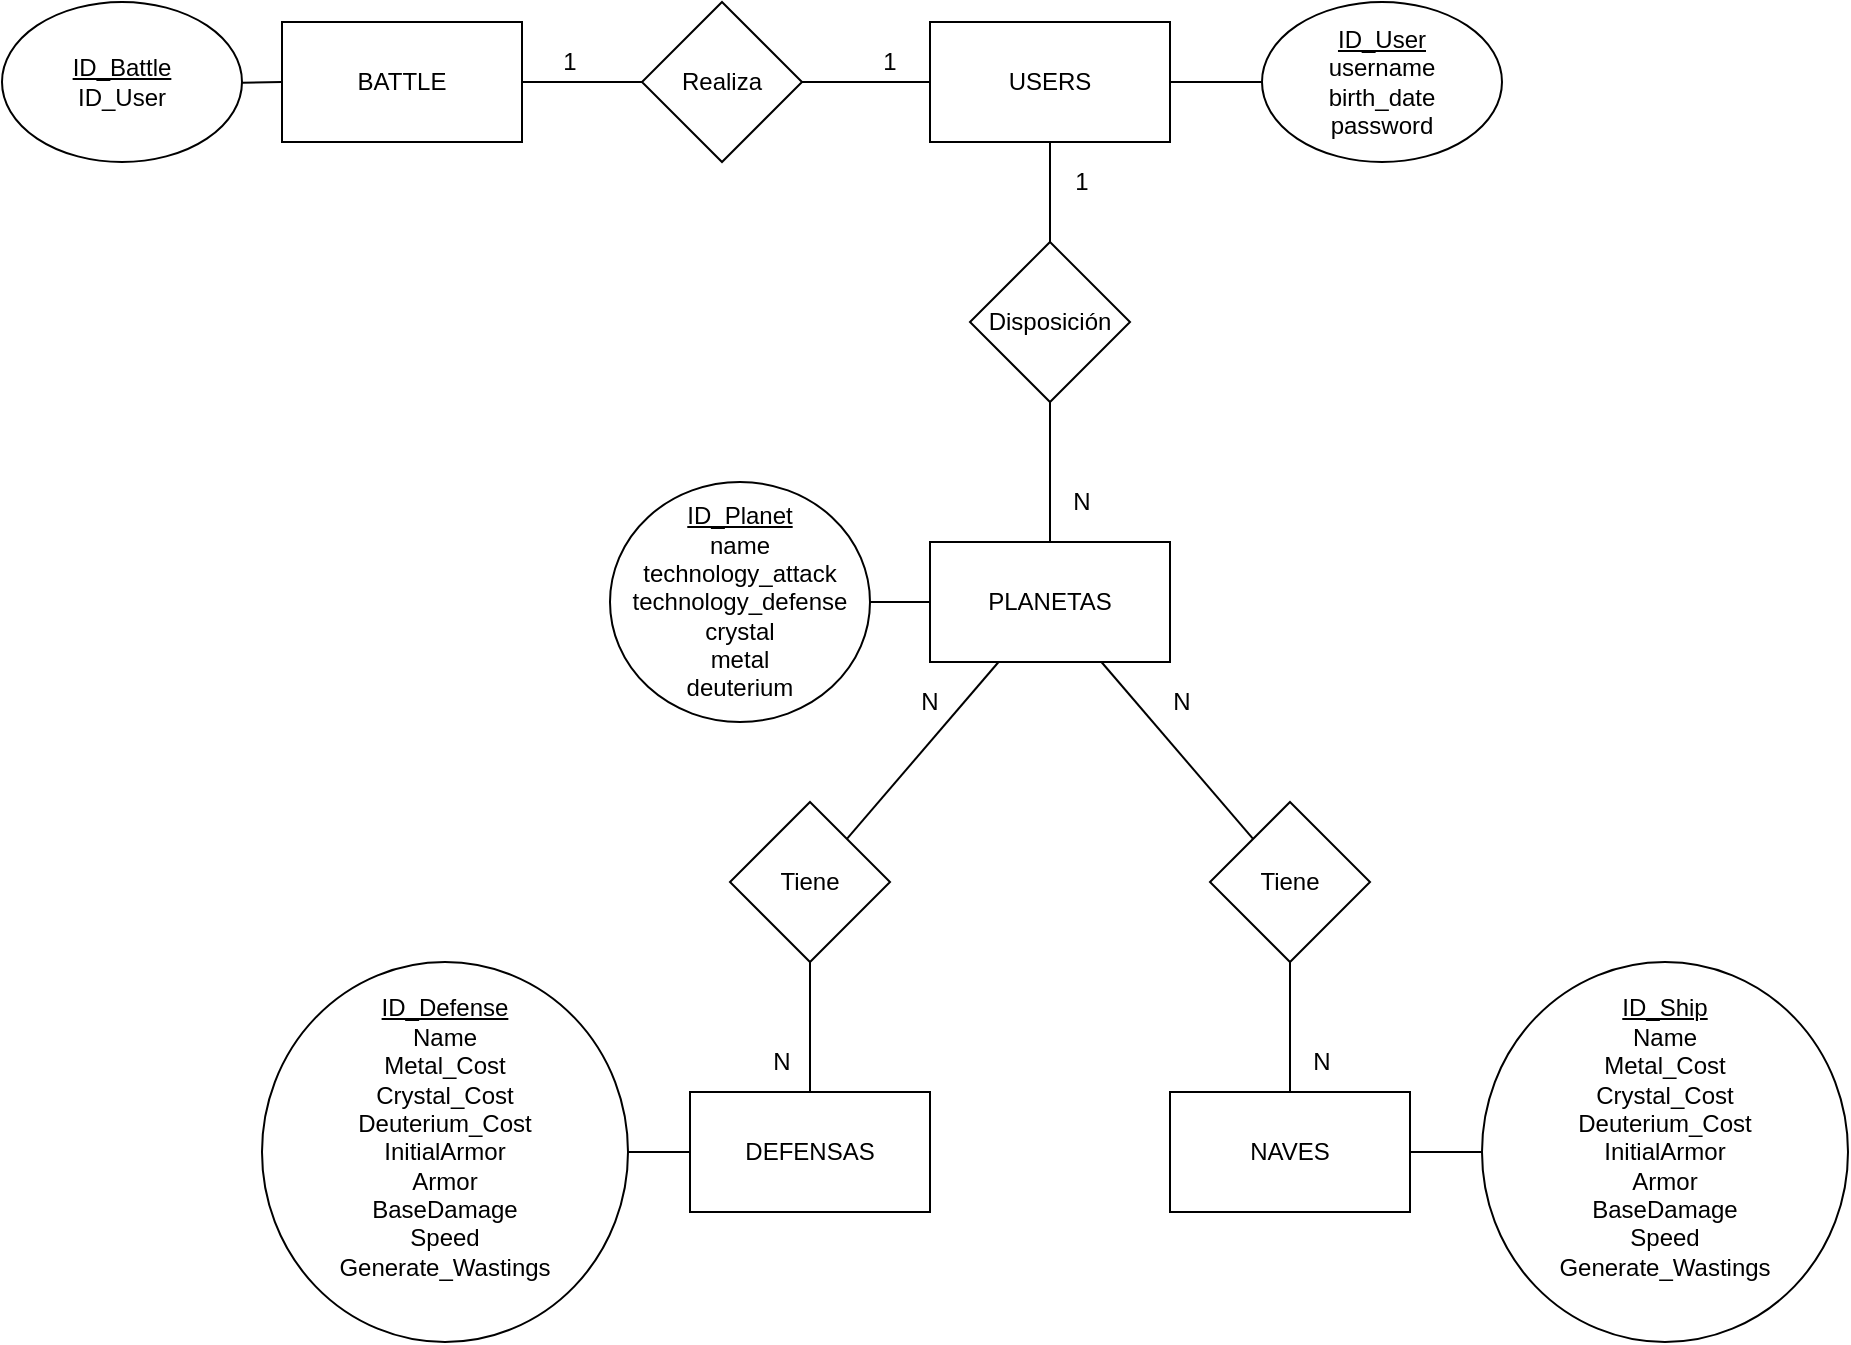<mxfile version="17.4.6" type="device"><diagram id="QHqQn5XAqbMx0_9g06Hm" name="Page-1"><mxGraphModel dx="2218" dy="719" grid="1" gridSize="10" guides="1" tooltips="1" connect="1" arrows="1" fold="1" page="1" pageScale="1" pageWidth="827" pageHeight="1169" math="0" shadow="0"><root><mxCell id="0"/><mxCell id="1" parent="0"/><mxCell id="AQX8x9Z3f-8_Bt1c6IX3-1" value="DEFENSAS" style="rounded=0;whiteSpace=wrap;html=1;" vertex="1" parent="1"><mxGeometry x="294" y="585" width="120" height="60" as="geometry"/></mxCell><mxCell id="AQX8x9Z3f-8_Bt1c6IX3-2" value="NAVES" style="rounded=0;whiteSpace=wrap;html=1;" vertex="1" parent="1"><mxGeometry x="534" y="585" width="120" height="60" as="geometry"/></mxCell><mxCell id="AQX8x9Z3f-8_Bt1c6IX3-3" value="USERS" style="rounded=0;whiteSpace=wrap;html=1;" vertex="1" parent="1"><mxGeometry x="414" y="50" width="120" height="60" as="geometry"/></mxCell><mxCell id="AQX8x9Z3f-8_Bt1c6IX3-4" value="PLANETAS" style="rounded=0;whiteSpace=wrap;html=1;" vertex="1" parent="1"><mxGeometry x="414" y="310" width="120" height="60" as="geometry"/></mxCell><mxCell id="AQX8x9Z3f-8_Bt1c6IX3-5" value="BATTLE" style="rounded=0;whiteSpace=wrap;html=1;" vertex="1" parent="1"><mxGeometry x="90" y="50" width="120" height="60" as="geometry"/></mxCell><mxCell id="AQX8x9Z3f-8_Bt1c6IX3-6" value="&lt;div&gt;&lt;u&gt;ID_User&lt;/u&gt;&lt;/div&gt;&lt;div&gt;username&lt;/div&gt;&lt;div&gt;birth_date&lt;/div&gt;&lt;div&gt;password&lt;/div&gt;" style="ellipse;whiteSpace=wrap;html=1;" vertex="1" parent="1"><mxGeometry x="580" y="40" width="120" height="80" as="geometry"/></mxCell><mxCell id="AQX8x9Z3f-8_Bt1c6IX3-7" value="&lt;div&gt;&lt;u&gt;ID_Planet&lt;/u&gt;&lt;/div&gt;&lt;div&gt;name&lt;/div&gt;&lt;div&gt;technology_attack&lt;/div&gt;&lt;div&gt;technology_defense&lt;/div&gt;&lt;div&gt;crystal&lt;/div&gt;&lt;div&gt;metal&lt;/div&gt;&lt;div&gt;deuterium&lt;br&gt;&lt;/div&gt;" style="ellipse;whiteSpace=wrap;html=1;" vertex="1" parent="1"><mxGeometry x="254" y="280" width="130" height="120" as="geometry"/></mxCell><mxCell id="AQX8x9Z3f-8_Bt1c6IX3-8" value="&lt;div&gt;&lt;u&gt;ID_Ship&lt;/u&gt;&lt;/div&gt;&lt;div&gt;Name&lt;/div&gt;&lt;div&gt;Metal_Cost&lt;/div&gt;&lt;div&gt;Crystal_Cost&lt;/div&gt;&lt;div&gt;Deuterium_Cost&lt;/div&gt;&lt;div&gt;InitialArmor&lt;/div&gt;&lt;div&gt;Armor&lt;/div&gt;&lt;div&gt;BaseDamage&lt;/div&gt;&lt;div&gt;Speed&lt;/div&gt;&lt;div&gt;Generate_Wastings&lt;/div&gt;&lt;div&gt;&lt;br&gt;&lt;/div&gt;" style="ellipse;whiteSpace=wrap;html=1;" vertex="1" parent="1"><mxGeometry x="690" y="520" width="183" height="190" as="geometry"/></mxCell><mxCell id="AQX8x9Z3f-8_Bt1c6IX3-10" value="&lt;div&gt;&lt;u&gt;ID_Defense&lt;/u&gt;&lt;/div&gt;&lt;div&gt;Name&lt;/div&gt;&lt;div&gt;Metal_Cost&lt;/div&gt;&lt;div&gt;Crystal_Cost&lt;/div&gt;&lt;div&gt;Deuterium_Cost&lt;/div&gt;&lt;div&gt;InitialArmor&lt;/div&gt;&lt;div&gt;Armor&lt;/div&gt;&lt;div&gt;BaseDamage&lt;/div&gt;&lt;div&gt;Speed&lt;/div&gt;&lt;div&gt;Generate_Wastings&lt;/div&gt;&lt;div&gt;&lt;br&gt;&lt;/div&gt;" style="ellipse;whiteSpace=wrap;html=1;" vertex="1" parent="1"><mxGeometry x="80" y="520" width="183" height="190" as="geometry"/></mxCell><mxCell id="AQX8x9Z3f-8_Bt1c6IX3-11" value="&lt;div&gt;&lt;u&gt;ID_Battle&lt;/u&gt;&lt;/div&gt;&lt;div&gt;ID_User&lt;br&gt;&lt;/div&gt;" style="ellipse;whiteSpace=wrap;html=1;" vertex="1" parent="1"><mxGeometry x="-50" y="40" width="120" height="80" as="geometry"/></mxCell><mxCell id="AQX8x9Z3f-8_Bt1c6IX3-12" value="Disposición" style="rhombus;whiteSpace=wrap;html=1;" vertex="1" parent="1"><mxGeometry x="434" y="160" width="80" height="80" as="geometry"/></mxCell><mxCell id="AQX8x9Z3f-8_Bt1c6IX3-13" value="Tiene" style="rhombus;whiteSpace=wrap;html=1;" vertex="1" parent="1"><mxGeometry x="314" y="440" width="80" height="80" as="geometry"/></mxCell><mxCell id="AQX8x9Z3f-8_Bt1c6IX3-14" value="Tiene" style="rhombus;whiteSpace=wrap;html=1;" vertex="1" parent="1"><mxGeometry x="554" y="440" width="80" height="80" as="geometry"/></mxCell><mxCell id="AQX8x9Z3f-8_Bt1c6IX3-15" value="Realiza" style="rhombus;whiteSpace=wrap;html=1;" vertex="1" parent="1"><mxGeometry x="270" y="40" width="80" height="80" as="geometry"/></mxCell><mxCell id="AQX8x9Z3f-8_Bt1c6IX3-19" value="" style="endArrow=none;html=1;rounded=0;" edge="1" parent="1" source="AQX8x9Z3f-8_Bt1c6IX3-12" target="AQX8x9Z3f-8_Bt1c6IX3-3"><mxGeometry width="50" height="50" relative="1" as="geometry"><mxPoint x="390" y="410" as="sourcePoint"/><mxPoint x="440" y="360" as="targetPoint"/></mxGeometry></mxCell><mxCell id="AQX8x9Z3f-8_Bt1c6IX3-20" value="" style="endArrow=none;html=1;rounded=0;" edge="1" parent="1" source="AQX8x9Z3f-8_Bt1c6IX3-4" target="AQX8x9Z3f-8_Bt1c6IX3-12"><mxGeometry width="50" height="50" relative="1" as="geometry"><mxPoint x="484" y="170" as="sourcePoint"/><mxPoint x="484" y="120" as="targetPoint"/></mxGeometry></mxCell><mxCell id="AQX8x9Z3f-8_Bt1c6IX3-21" value="" style="endArrow=none;html=1;rounded=0;" edge="1" parent="1" source="AQX8x9Z3f-8_Bt1c6IX3-4" target="AQX8x9Z3f-8_Bt1c6IX3-13"><mxGeometry width="50" height="50" relative="1" as="geometry"><mxPoint x="484" y="320" as="sourcePoint"/><mxPoint x="484" y="250" as="targetPoint"/></mxGeometry></mxCell><mxCell id="AQX8x9Z3f-8_Bt1c6IX3-22" value="" style="endArrow=none;html=1;rounded=0;" edge="1" parent="1" source="AQX8x9Z3f-8_Bt1c6IX3-14" target="AQX8x9Z3f-8_Bt1c6IX3-4"><mxGeometry width="50" height="50" relative="1" as="geometry"><mxPoint x="458.286" y="380" as="sourcePoint"/><mxPoint x="382.462" y="468.462" as="targetPoint"/></mxGeometry></mxCell><mxCell id="AQX8x9Z3f-8_Bt1c6IX3-23" value="" style="endArrow=none;html=1;rounded=0;" edge="1" parent="1" source="AQX8x9Z3f-8_Bt1c6IX3-13" target="AQX8x9Z3f-8_Bt1c6IX3-1"><mxGeometry width="50" height="50" relative="1" as="geometry"><mxPoint x="585.538" y="468.462" as="sourcePoint"/><mxPoint x="509.714" y="380" as="targetPoint"/></mxGeometry></mxCell><mxCell id="AQX8x9Z3f-8_Bt1c6IX3-24" value="" style="endArrow=none;html=1;rounded=0;" edge="1" parent="1" source="AQX8x9Z3f-8_Bt1c6IX3-14" target="AQX8x9Z3f-8_Bt1c6IX3-2"><mxGeometry width="50" height="50" relative="1" as="geometry"><mxPoint x="364" y="530" as="sourcePoint"/><mxPoint x="364" y="595" as="targetPoint"/></mxGeometry></mxCell><mxCell id="AQX8x9Z3f-8_Bt1c6IX3-25" value="" style="endArrow=none;html=1;rounded=0;" edge="1" parent="1" source="AQX8x9Z3f-8_Bt1c6IX3-10" target="AQX8x9Z3f-8_Bt1c6IX3-1"><mxGeometry width="50" height="50" relative="1" as="geometry"><mxPoint x="374" y="540" as="sourcePoint"/><mxPoint x="374" y="605" as="targetPoint"/></mxGeometry></mxCell><mxCell id="AQX8x9Z3f-8_Bt1c6IX3-26" value="" style="endArrow=none;html=1;rounded=0;" edge="1" parent="1" source="AQX8x9Z3f-8_Bt1c6IX3-8" target="AQX8x9Z3f-8_Bt1c6IX3-2"><mxGeometry width="50" height="50" relative="1" as="geometry"><mxPoint x="604" y="530" as="sourcePoint"/><mxPoint x="604" y="595" as="targetPoint"/></mxGeometry></mxCell><mxCell id="AQX8x9Z3f-8_Bt1c6IX3-27" value="" style="endArrow=none;html=1;rounded=0;" edge="1" parent="1" source="AQX8x9Z3f-8_Bt1c6IX3-7" target="AQX8x9Z3f-8_Bt1c6IX3-4"><mxGeometry width="50" height="50" relative="1" as="geometry"><mxPoint x="614" y="540" as="sourcePoint"/><mxPoint x="614" y="605" as="targetPoint"/></mxGeometry></mxCell><mxCell id="AQX8x9Z3f-8_Bt1c6IX3-28" value="" style="endArrow=none;html=1;rounded=0;" edge="1" parent="1" source="AQX8x9Z3f-8_Bt1c6IX3-3" target="AQX8x9Z3f-8_Bt1c6IX3-6"><mxGeometry width="50" height="50" relative="1" as="geometry"><mxPoint x="484" y="170" as="sourcePoint"/><mxPoint x="484" y="120" as="targetPoint"/></mxGeometry></mxCell><mxCell id="AQX8x9Z3f-8_Bt1c6IX3-29" value="" style="endArrow=none;html=1;rounded=0;" edge="1" parent="1" source="AQX8x9Z3f-8_Bt1c6IX3-15" target="AQX8x9Z3f-8_Bt1c6IX3-3"><mxGeometry width="50" height="50" relative="1" as="geometry"><mxPoint x="544" y="90" as="sourcePoint"/><mxPoint x="590" y="90" as="targetPoint"/></mxGeometry></mxCell><mxCell id="AQX8x9Z3f-8_Bt1c6IX3-30" value="" style="endArrow=none;html=1;rounded=0;" edge="1" parent="1" source="AQX8x9Z3f-8_Bt1c6IX3-5" target="AQX8x9Z3f-8_Bt1c6IX3-15"><mxGeometry width="50" height="50" relative="1" as="geometry"><mxPoint x="384" y="90" as="sourcePoint"/><mxPoint x="424" y="90" as="targetPoint"/></mxGeometry></mxCell><mxCell id="AQX8x9Z3f-8_Bt1c6IX3-31" value="" style="endArrow=none;html=1;rounded=0;" edge="1" parent="1" source="AQX8x9Z3f-8_Bt1c6IX3-11" target="AQX8x9Z3f-8_Bt1c6IX3-5"><mxGeometry width="50" height="50" relative="1" as="geometry"><mxPoint x="220" y="90" as="sourcePoint"/><mxPoint x="260" y="90" as="targetPoint"/></mxGeometry></mxCell><mxCell id="AQX8x9Z3f-8_Bt1c6IX3-32" value="1" style="text;html=1;strokeColor=none;fillColor=none;align=center;verticalAlign=middle;whiteSpace=wrap;rounded=0;" vertex="1" parent="1"><mxGeometry x="214" y="60" width="40" height="20" as="geometry"/></mxCell><mxCell id="AQX8x9Z3f-8_Bt1c6IX3-33" value="1" style="text;html=1;strokeColor=none;fillColor=none;align=center;verticalAlign=middle;whiteSpace=wrap;rounded=0;" vertex="1" parent="1"><mxGeometry x="374" y="60" width="40" height="20" as="geometry"/></mxCell><mxCell id="AQX8x9Z3f-8_Bt1c6IX3-34" value="1" style="text;html=1;strokeColor=none;fillColor=none;align=center;verticalAlign=middle;whiteSpace=wrap;rounded=0;" vertex="1" parent="1"><mxGeometry x="470" y="120" width="40" height="20" as="geometry"/></mxCell><mxCell id="AQX8x9Z3f-8_Bt1c6IX3-35" value="N" style="text;html=1;strokeColor=none;fillColor=none;align=center;verticalAlign=middle;whiteSpace=wrap;rounded=0;" vertex="1" parent="1"><mxGeometry x="470" y="280" width="40" height="20" as="geometry"/></mxCell><mxCell id="AQX8x9Z3f-8_Bt1c6IX3-36" value="N" style="text;html=1;strokeColor=none;fillColor=none;align=center;verticalAlign=middle;whiteSpace=wrap;rounded=0;" vertex="1" parent="1"><mxGeometry x="394" y="380" width="40" height="20" as="geometry"/></mxCell><mxCell id="AQX8x9Z3f-8_Bt1c6IX3-37" value="N" style="text;html=1;strokeColor=none;fillColor=none;align=center;verticalAlign=middle;whiteSpace=wrap;rounded=0;" vertex="1" parent="1"><mxGeometry x="520" y="380" width="40" height="20" as="geometry"/></mxCell><mxCell id="AQX8x9Z3f-8_Bt1c6IX3-39" value="N" style="text;html=1;strokeColor=none;fillColor=none;align=center;verticalAlign=middle;whiteSpace=wrap;rounded=0;" vertex="1" parent="1"><mxGeometry x="320" y="560" width="40" height="20" as="geometry"/></mxCell><mxCell id="AQX8x9Z3f-8_Bt1c6IX3-40" value="N" style="text;html=1;strokeColor=none;fillColor=none;align=center;verticalAlign=middle;whiteSpace=wrap;rounded=0;" vertex="1" parent="1"><mxGeometry x="590" y="560" width="40" height="20" as="geometry"/></mxCell></root></mxGraphModel></diagram></mxfile>